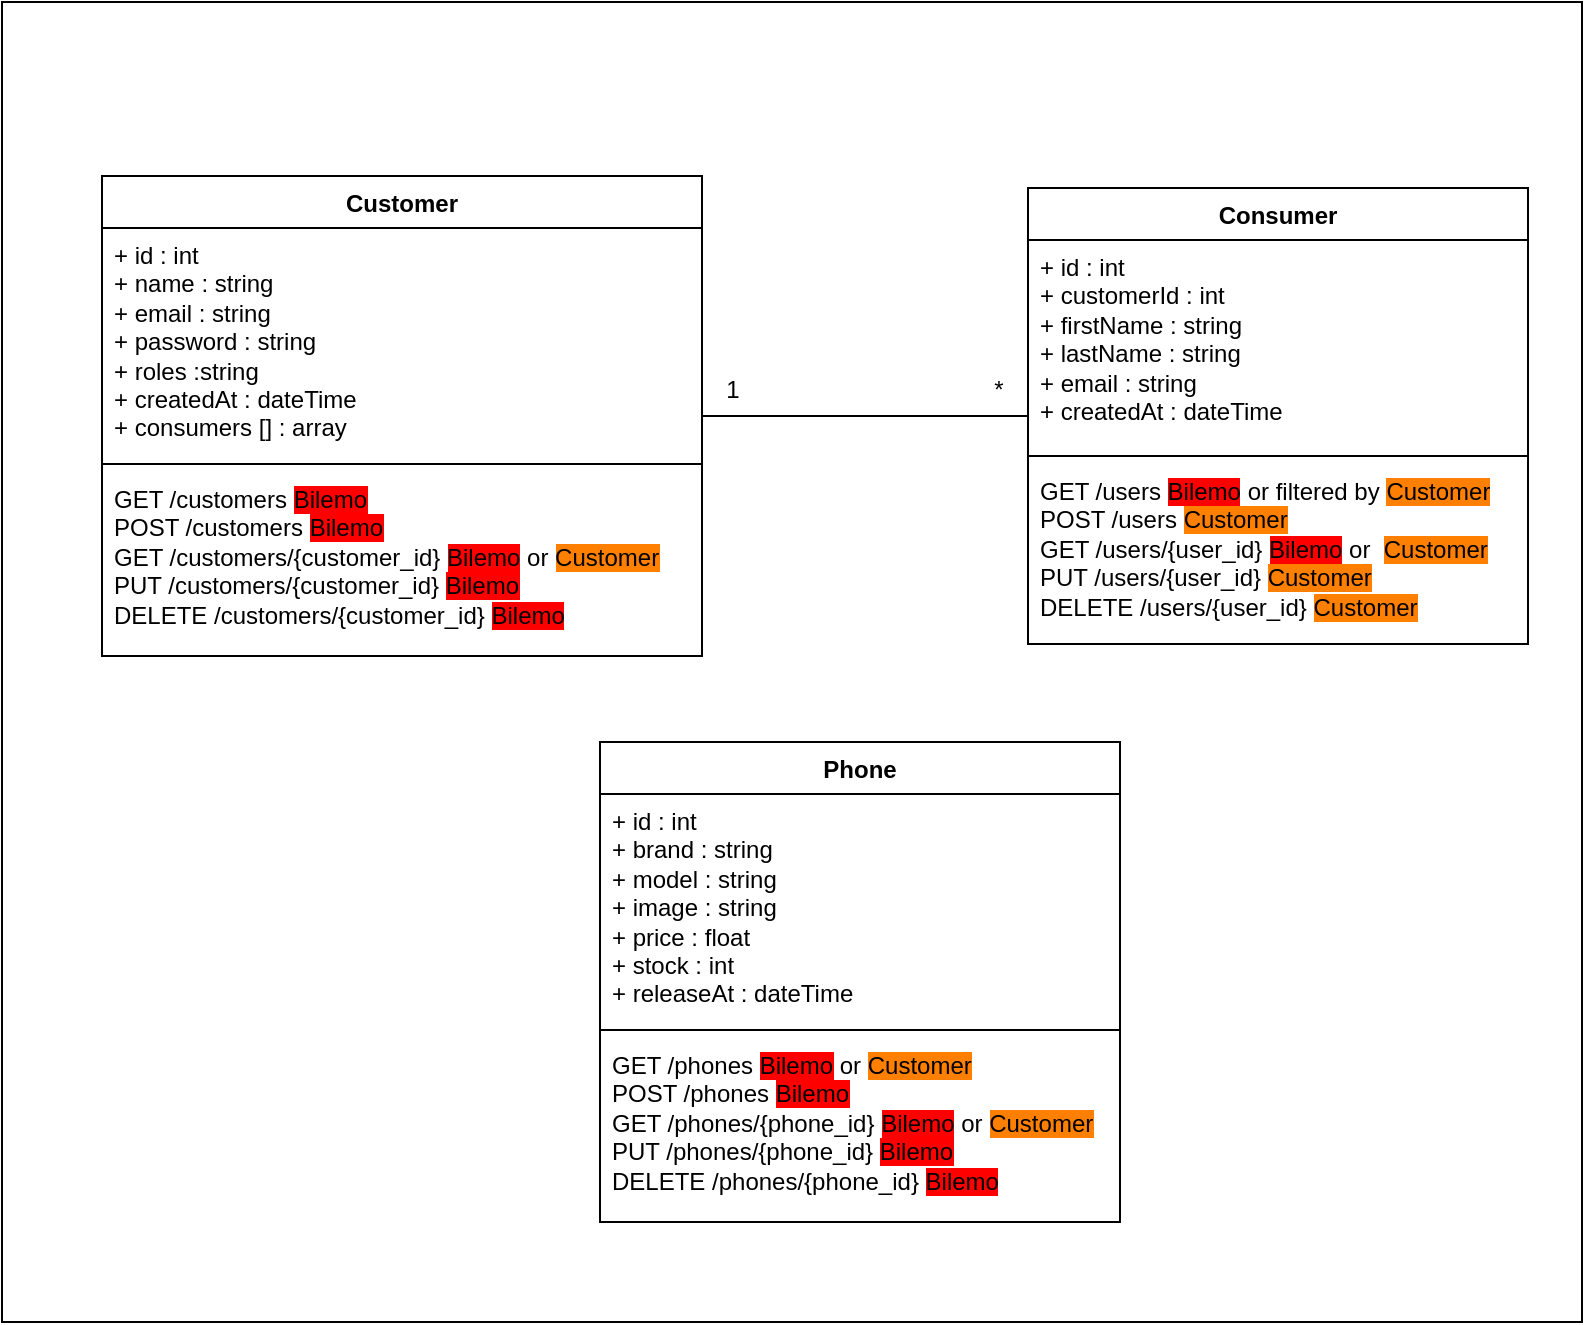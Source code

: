 <mxfile version="22.0.8" type="device">
  <diagram name="Page-1" id="kaoYOqhvuLUMERpKKi9R">
    <mxGraphModel dx="2074" dy="-35" grid="1" gridSize="10" guides="1" tooltips="1" connect="1" arrows="1" fold="1" page="1" pageScale="1" pageWidth="827" pageHeight="1169" math="0" shadow="0">
      <root>
        <mxCell id="0" />
        <mxCell id="1" parent="0" />
        <mxCell id="oAuCq6BkKggLuHPVJUeQ-19" value="" style="rounded=0;whiteSpace=wrap;html=1;movable=1;resizable=1;rotatable=1;deletable=1;editable=1;locked=0;connectable=1;labelBackgroundColor=none;" parent="1" vertex="1">
          <mxGeometry x="19" y="1424" width="790" height="660" as="geometry" />
        </mxCell>
        <mxCell id="7pwwrW8SkEieM3p2LjNU-1" value="Phone" style="swimlane;fontStyle=1;align=center;verticalAlign=top;childLayout=stackLayout;horizontal=1;startSize=26;horizontalStack=0;resizeParent=1;resizeParentMax=0;resizeLast=0;collapsible=1;marginBottom=0;whiteSpace=wrap;html=1;" parent="1" vertex="1">
          <mxGeometry x="318" y="1794" width="260" height="240" as="geometry" />
        </mxCell>
        <mxCell id="7pwwrW8SkEieM3p2LjNU-2" value="&lt;div&gt;+ id : int&lt;/div&gt;&lt;div&gt;+ brand : string&lt;/div&gt;&lt;div&gt;+ model : string&lt;/div&gt;&lt;div&gt;+ image : string&lt;/div&gt;&lt;div&gt;+ price : float&lt;/div&gt;&lt;div&gt;+ stock : int&lt;/div&gt;&lt;div&gt;+ releaseAt : dateTime&lt;br&gt;&lt;/div&gt;&lt;div&gt;&lt;br&gt;&lt;/div&gt;" style="text;strokeColor=none;fillColor=none;align=left;verticalAlign=top;spacingLeft=4;spacingRight=4;overflow=hidden;rotatable=0;points=[[0,0.5],[1,0.5]];portConstraint=eastwest;whiteSpace=wrap;html=1;" parent="7pwwrW8SkEieM3p2LjNU-1" vertex="1">
          <mxGeometry y="26" width="260" height="114" as="geometry" />
        </mxCell>
        <mxCell id="7pwwrW8SkEieM3p2LjNU-3" value="" style="line;strokeWidth=1;fillColor=none;align=left;verticalAlign=middle;spacingTop=-1;spacingLeft=3;spacingRight=3;rotatable=0;labelPosition=right;points=[];portConstraint=eastwest;strokeColor=inherit;" parent="7pwwrW8SkEieM3p2LjNU-1" vertex="1">
          <mxGeometry y="140" width="260" height="8" as="geometry" />
        </mxCell>
        <mxCell id="7pwwrW8SkEieM3p2LjNU-4" value="&lt;div&gt;GET /phones &lt;span style=&quot;background-color: rgb(255, 0, 0);&quot;&gt;Bilemo&lt;/span&gt; or &lt;span style=&quot;background-color: rgb(255, 128, 0);&quot;&gt;Customer&lt;/span&gt;&lt;br&gt;&lt;/div&gt;&lt;div&gt;POST /phones &lt;span style=&quot;background-color: rgb(255, 0, 0);&quot;&gt;Bilemo&lt;/span&gt;&lt;/div&gt;&lt;div&gt;GET /phones/{phone_id} &lt;span style=&quot;background-color: rgb(255, 0, 0);&quot;&gt;Bilemo&lt;/span&gt; or &lt;span style=&quot;background-color: rgb(255, 128, 0);&quot;&gt;Customer&lt;/span&gt;&lt;br&gt;&lt;/div&gt;&lt;div&gt;PUT /phones/{phone_id} &lt;span style=&quot;background-color: rgb(255, 0, 0);&quot;&gt;Bilemo&lt;/span&gt;&lt;/div&gt;&lt;div&gt;DELETE /phones/{phone_id} &lt;span style=&quot;background-color: rgb(255, 0, 0);&quot;&gt;Bilemo&lt;/span&gt;&lt;/div&gt;" style="text;strokeColor=none;fillColor=none;align=left;verticalAlign=top;spacingLeft=4;spacingRight=4;overflow=hidden;rotatable=0;points=[[0,0.5],[1,0.5]];portConstraint=eastwest;whiteSpace=wrap;html=1;" parent="7pwwrW8SkEieM3p2LjNU-1" vertex="1">
          <mxGeometry y="148" width="260" height="92" as="geometry" />
        </mxCell>
        <mxCell id="oAuCq6BkKggLuHPVJUeQ-20" style="edgeStyle=orthogonalEdgeStyle;rounded=0;orthogonalLoop=1;jettySize=auto;html=1;endArrow=none;endFill=0;" parent="1" source="7pwwrW8SkEieM3p2LjNU-9" target="7pwwrW8SkEieM3p2LjNU-13" edge="1">
          <mxGeometry relative="1" as="geometry" />
        </mxCell>
        <mxCell id="7pwwrW8SkEieM3p2LjNU-9" value="Customer" style="swimlane;fontStyle=1;align=center;verticalAlign=top;childLayout=stackLayout;horizontal=1;startSize=26;horizontalStack=0;resizeParent=1;resizeParentMax=0;resizeLast=0;collapsible=1;marginBottom=0;whiteSpace=wrap;html=1;" parent="1" vertex="1">
          <mxGeometry x="69" y="1511" width="300" height="240" as="geometry" />
        </mxCell>
        <mxCell id="7pwwrW8SkEieM3p2LjNU-10" value="&lt;div&gt;+ id : int&lt;/div&gt;&lt;div&gt;+ name : string&lt;/div&gt;&lt;div&gt;+ email : string&lt;br&gt;&lt;/div&gt;&lt;div&gt;+ password : string&lt;br&gt;&lt;/div&gt;&lt;div&gt;+ roles :string&lt;br&gt;&lt;/div&gt;&lt;div&gt;+ createdAt : dateTime&lt;br&gt;&lt;/div&gt;&lt;div&gt;+ consumers [] : array&lt;br&gt;&lt;/div&gt;&lt;div&gt;&lt;br&gt;&lt;/div&gt;" style="text;strokeColor=none;fillColor=none;align=left;verticalAlign=top;spacingLeft=4;spacingRight=4;overflow=hidden;rotatable=0;points=[[0,0.5],[1,0.5]];portConstraint=eastwest;whiteSpace=wrap;html=1;" parent="7pwwrW8SkEieM3p2LjNU-9" vertex="1">
          <mxGeometry y="26" width="300" height="114" as="geometry" />
        </mxCell>
        <mxCell id="7pwwrW8SkEieM3p2LjNU-11" value="" style="line;strokeWidth=1;fillColor=none;align=left;verticalAlign=middle;spacingTop=-1;spacingLeft=3;spacingRight=3;rotatable=0;labelPosition=right;points=[];portConstraint=eastwest;strokeColor=inherit;" parent="7pwwrW8SkEieM3p2LjNU-9" vertex="1">
          <mxGeometry y="140" width="300" height="8" as="geometry" />
        </mxCell>
        <mxCell id="7pwwrW8SkEieM3p2LjNU-12" value="&lt;div&gt;GET /customers &lt;span style=&quot;background-color: rgb(255, 0, 0);&quot;&gt;Bilemo&lt;/span&gt;&lt;br&gt;&lt;/div&gt;&lt;div&gt;POST /customers &lt;span style=&quot;background-color: rgb(255, 0, 0);&quot;&gt;Bilemo&lt;/span&gt;&lt;br&gt;&lt;/div&gt;&lt;div&gt;GET /customers/{customer_id} &lt;span style=&quot;background-color: rgb(255, 0, 0);&quot;&gt;Bilemo&lt;/span&gt; or &lt;span style=&quot;background-color: rgb(255, 128, 0);&quot;&gt;Customer&lt;/span&gt;&lt;br&gt;&lt;/div&gt;&lt;div&gt;PUT /customers/{customer_id} &lt;span style=&quot;background-color: rgb(255, 0, 0);&quot;&gt;Bilemo&lt;/span&gt;&lt;br&gt;&lt;/div&gt;&lt;div&gt;DELETE /customers/{customer_id} &lt;span style=&quot;background-color: rgb(255, 0, 0);&quot;&gt;Bilemo&lt;/span&gt;&lt;br&gt;&lt;/div&gt;" style="text;strokeColor=none;fillColor=none;align=left;verticalAlign=top;spacingLeft=4;spacingRight=4;overflow=hidden;rotatable=0;points=[[0,0.5],[1,0.5]];portConstraint=eastwest;whiteSpace=wrap;html=1;strokeWidth=1;" parent="7pwwrW8SkEieM3p2LjNU-9" vertex="1">
          <mxGeometry y="148" width="300" height="92" as="geometry" />
        </mxCell>
        <mxCell id="7pwwrW8SkEieM3p2LjNU-13" value="Consumer" style="swimlane;fontStyle=1;align=center;verticalAlign=top;childLayout=stackLayout;horizontal=1;startSize=26;horizontalStack=0;resizeParent=1;resizeParentMax=0;resizeLast=0;collapsible=1;marginBottom=0;whiteSpace=wrap;html=1;" parent="1" vertex="1">
          <mxGeometry x="532" y="1517" width="250" height="228" as="geometry" />
        </mxCell>
        <mxCell id="7pwwrW8SkEieM3p2LjNU-14" value="&lt;div&gt;+ id : int&lt;/div&gt;&lt;div&gt;+ customerId : int&lt;/div&gt;&lt;div&gt;+ firstName : string&lt;br&gt;&lt;/div&gt;&lt;div&gt;+ lastName : string&lt;br&gt;&lt;/div&gt;&lt;div&gt;+ email : string&lt;br&gt;&lt;/div&gt;&lt;div&gt;+ createdAt : dateTime&lt;/div&gt;&lt;div&gt;&lt;br&gt;&lt;/div&gt;" style="text;strokeColor=none;fillColor=none;align=left;verticalAlign=top;spacingLeft=4;spacingRight=4;overflow=hidden;rotatable=0;points=[[0,0.5],[1,0.5]];portConstraint=eastwest;whiteSpace=wrap;html=1;" parent="7pwwrW8SkEieM3p2LjNU-13" vertex="1">
          <mxGeometry y="26" width="250" height="104" as="geometry" />
        </mxCell>
        <mxCell id="7pwwrW8SkEieM3p2LjNU-15" value="" style="line;strokeWidth=1;fillColor=none;align=left;verticalAlign=middle;spacingTop=-1;spacingLeft=3;spacingRight=3;rotatable=0;labelPosition=right;points=[];portConstraint=eastwest;strokeColor=inherit;" parent="7pwwrW8SkEieM3p2LjNU-13" vertex="1">
          <mxGeometry y="130" width="250" height="8" as="geometry" />
        </mxCell>
        <mxCell id="7pwwrW8SkEieM3p2LjNU-16" value="&lt;div&gt;GET /users &lt;span style=&quot;background-color: rgb(255, 0, 0);&quot;&gt;Bilemo&lt;/span&gt; or filtered by &lt;span style=&quot;background-color: rgb(255, 128, 0);&quot;&gt;Customer&lt;/span&gt;&lt;br&gt;&lt;/div&gt;&lt;div&gt;POST /users &lt;span style=&quot;background-color: rgb(255, 128, 0);&quot;&gt;Customer&lt;/span&gt;&lt;/div&gt;&lt;div&gt;GET /users/{user_id} &lt;span style=&quot;background-color: rgb(255, 0, 0);&quot;&gt;Bilemo&lt;/span&gt; or&amp;nbsp; &lt;span style=&quot;background-color: rgb(255, 128, 0);&quot;&gt;Customer&lt;/span&gt;&lt;br&gt;&lt;/div&gt;&lt;div&gt;PUT /users/{user_id} &lt;span style=&quot;background-color: rgb(255, 128, 0);&quot;&gt;Customer&lt;/span&gt;&lt;br&gt;&lt;/div&gt;&lt;div&gt;DELETE /users/{user_id} &lt;span style=&quot;background-color: rgb(255, 128, 0);&quot;&gt;Customer&lt;/span&gt;&lt;br&gt;&lt;/div&gt;" style="text;strokeColor=none;fillColor=none;align=left;verticalAlign=top;spacingLeft=4;spacingRight=4;overflow=hidden;rotatable=0;points=[[0,0.5],[1,0.5]];portConstraint=eastwest;whiteSpace=wrap;html=1;" parent="7pwwrW8SkEieM3p2LjNU-13" vertex="1">
          <mxGeometry y="138" width="250" height="90" as="geometry" />
        </mxCell>
        <mxCell id="oAuCq6BkKggLuHPVJUeQ-9" value="*" style="text;html=1;align=center;verticalAlign=middle;resizable=0;points=[];autosize=1;strokeColor=none;fillColor=none;" parent="1" vertex="1">
          <mxGeometry x="502" y="1603" width="30" height="30" as="geometry" />
        </mxCell>
        <mxCell id="oAuCq6BkKggLuHPVJUeQ-10" value="1" style="text;html=1;align=center;verticalAlign=middle;resizable=0;points=[];autosize=1;strokeColor=none;fillColor=none;" parent="1" vertex="1">
          <mxGeometry x="369" y="1603" width="30" height="30" as="geometry" />
        </mxCell>
      </root>
    </mxGraphModel>
  </diagram>
</mxfile>
